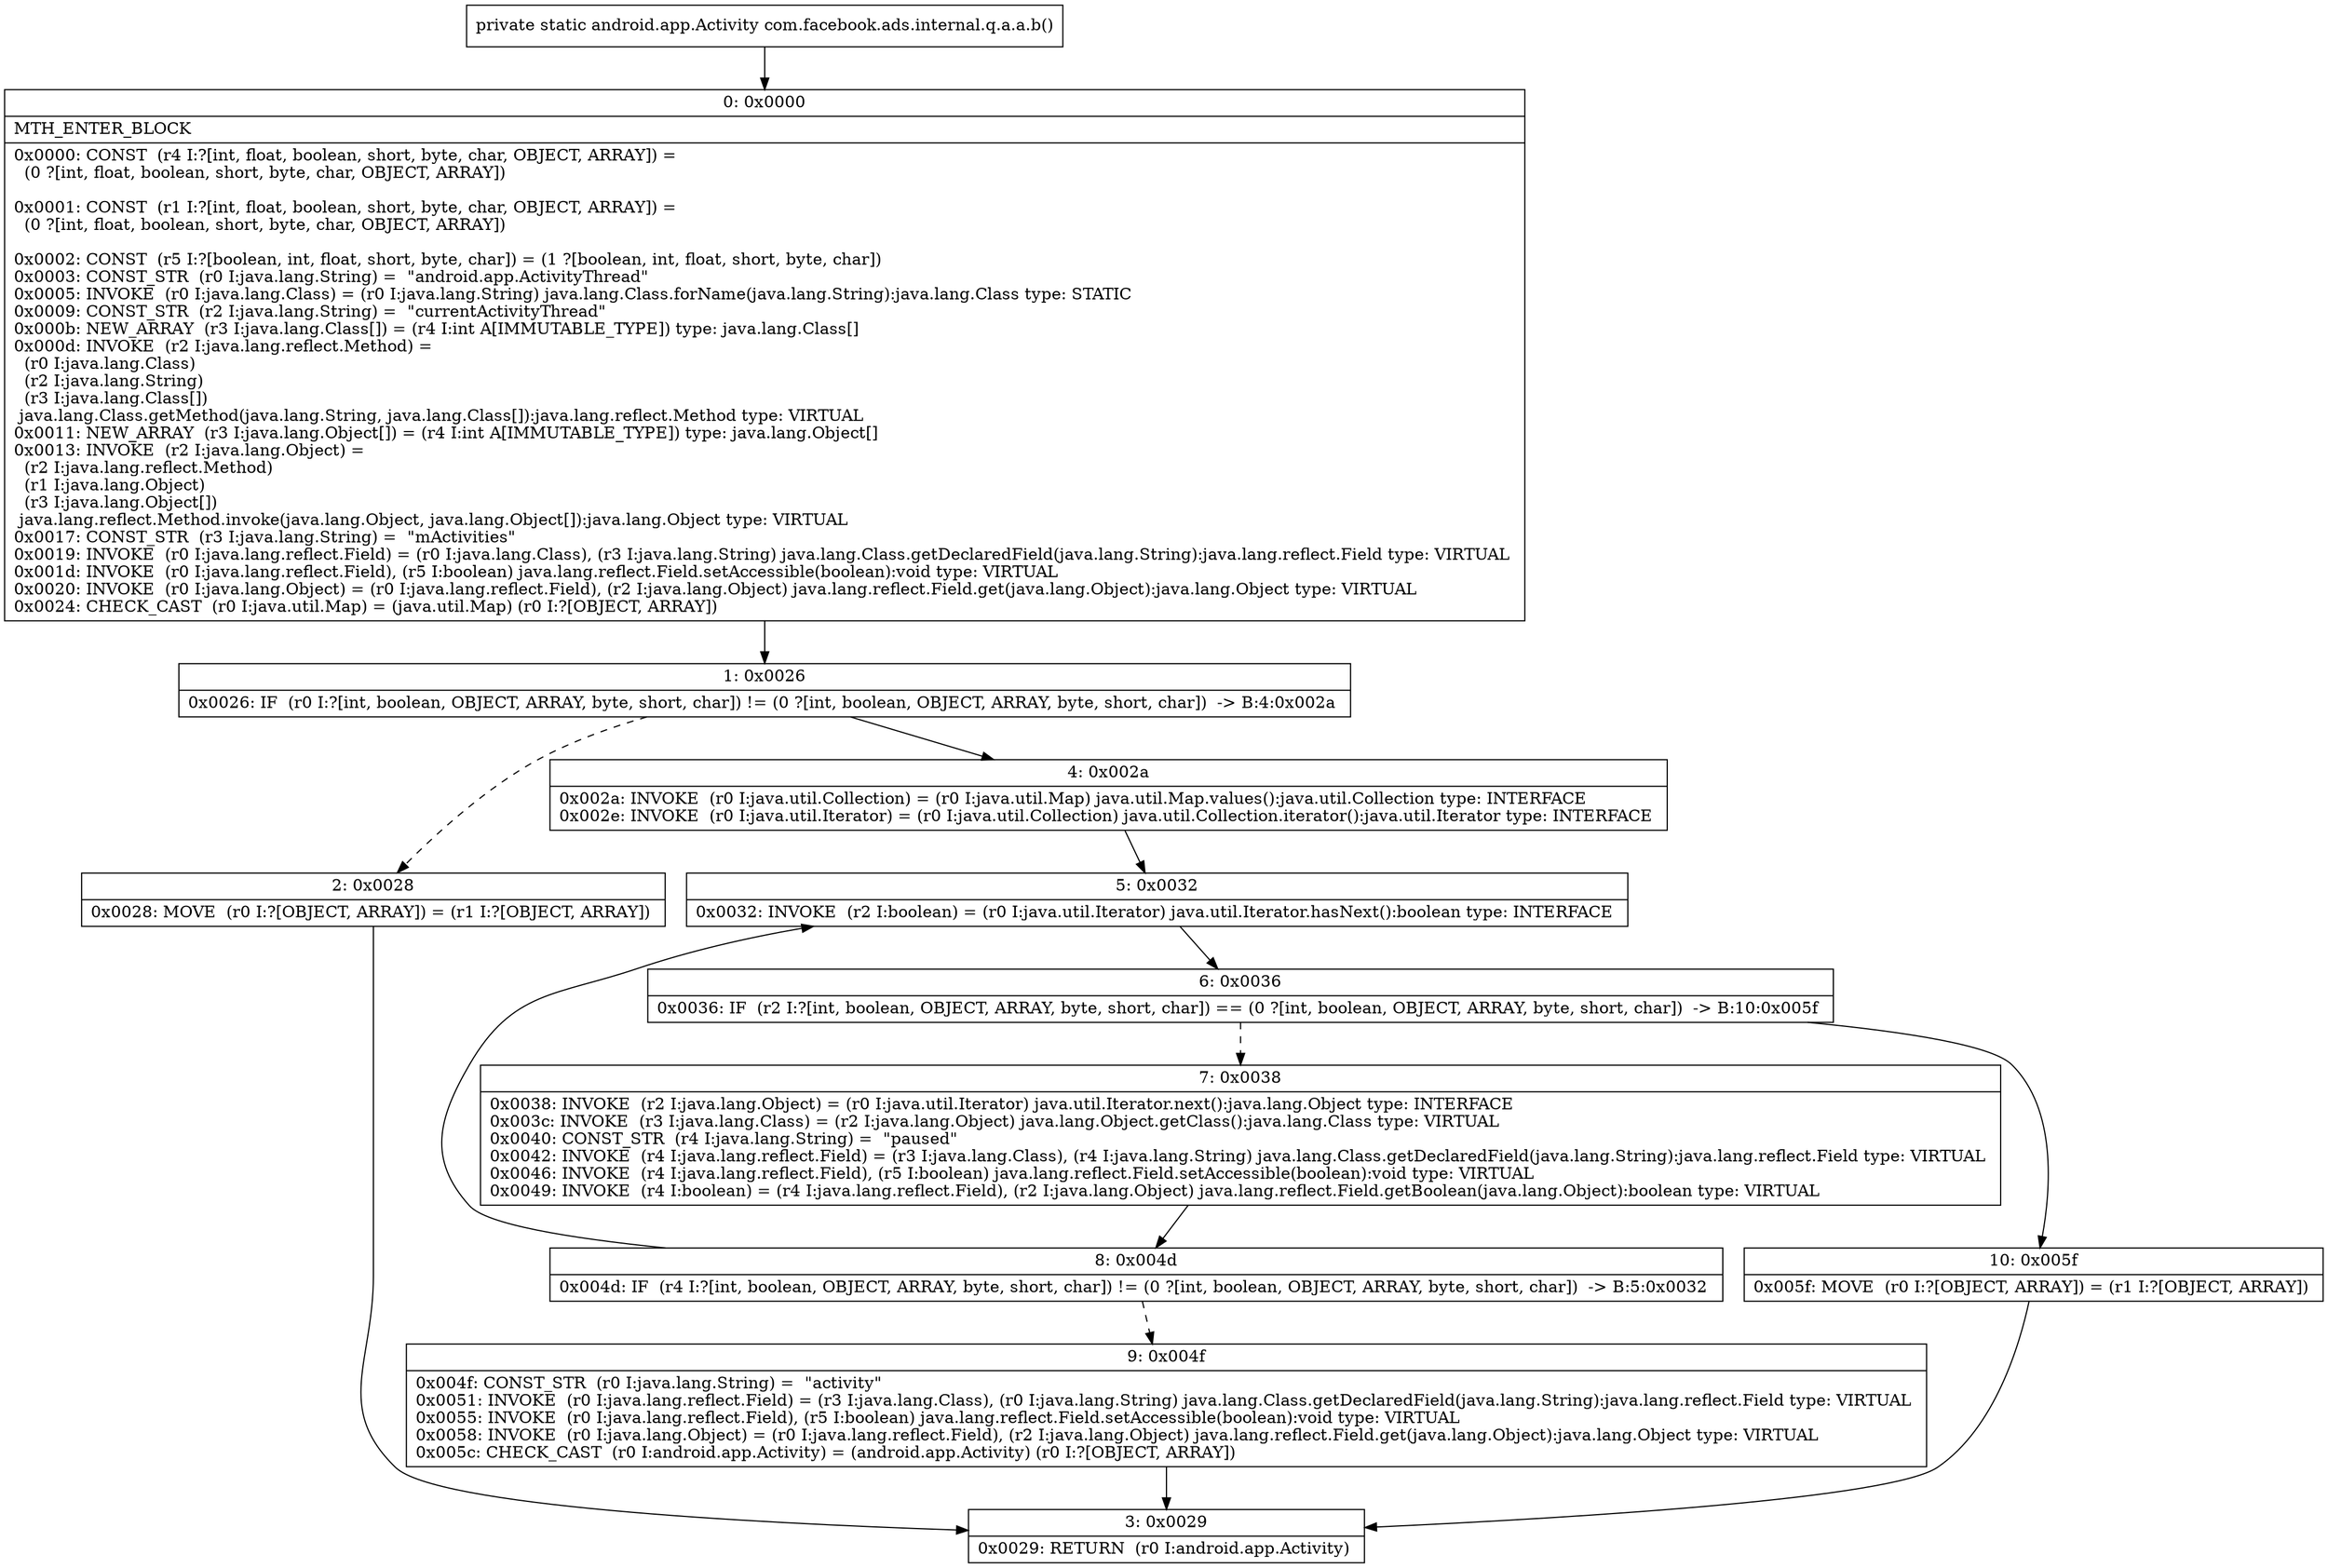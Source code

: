 digraph "CFG forcom.facebook.ads.internal.q.a.a.b()Landroid\/app\/Activity;" {
Node_0 [shape=record,label="{0\:\ 0x0000|MTH_ENTER_BLOCK\l|0x0000: CONST  (r4 I:?[int, float, boolean, short, byte, char, OBJECT, ARRAY]) = \l  (0 ?[int, float, boolean, short, byte, char, OBJECT, ARRAY])\l \l0x0001: CONST  (r1 I:?[int, float, boolean, short, byte, char, OBJECT, ARRAY]) = \l  (0 ?[int, float, boolean, short, byte, char, OBJECT, ARRAY])\l \l0x0002: CONST  (r5 I:?[boolean, int, float, short, byte, char]) = (1 ?[boolean, int, float, short, byte, char]) \l0x0003: CONST_STR  (r0 I:java.lang.String) =  \"android.app.ActivityThread\" \l0x0005: INVOKE  (r0 I:java.lang.Class) = (r0 I:java.lang.String) java.lang.Class.forName(java.lang.String):java.lang.Class type: STATIC \l0x0009: CONST_STR  (r2 I:java.lang.String) =  \"currentActivityThread\" \l0x000b: NEW_ARRAY  (r3 I:java.lang.Class[]) = (r4 I:int A[IMMUTABLE_TYPE]) type: java.lang.Class[] \l0x000d: INVOKE  (r2 I:java.lang.reflect.Method) = \l  (r0 I:java.lang.Class)\l  (r2 I:java.lang.String)\l  (r3 I:java.lang.Class[])\l java.lang.Class.getMethod(java.lang.String, java.lang.Class[]):java.lang.reflect.Method type: VIRTUAL \l0x0011: NEW_ARRAY  (r3 I:java.lang.Object[]) = (r4 I:int A[IMMUTABLE_TYPE]) type: java.lang.Object[] \l0x0013: INVOKE  (r2 I:java.lang.Object) = \l  (r2 I:java.lang.reflect.Method)\l  (r1 I:java.lang.Object)\l  (r3 I:java.lang.Object[])\l java.lang.reflect.Method.invoke(java.lang.Object, java.lang.Object[]):java.lang.Object type: VIRTUAL \l0x0017: CONST_STR  (r3 I:java.lang.String) =  \"mActivities\" \l0x0019: INVOKE  (r0 I:java.lang.reflect.Field) = (r0 I:java.lang.Class), (r3 I:java.lang.String) java.lang.Class.getDeclaredField(java.lang.String):java.lang.reflect.Field type: VIRTUAL \l0x001d: INVOKE  (r0 I:java.lang.reflect.Field), (r5 I:boolean) java.lang.reflect.Field.setAccessible(boolean):void type: VIRTUAL \l0x0020: INVOKE  (r0 I:java.lang.Object) = (r0 I:java.lang.reflect.Field), (r2 I:java.lang.Object) java.lang.reflect.Field.get(java.lang.Object):java.lang.Object type: VIRTUAL \l0x0024: CHECK_CAST  (r0 I:java.util.Map) = (java.util.Map) (r0 I:?[OBJECT, ARRAY]) \l}"];
Node_1 [shape=record,label="{1\:\ 0x0026|0x0026: IF  (r0 I:?[int, boolean, OBJECT, ARRAY, byte, short, char]) != (0 ?[int, boolean, OBJECT, ARRAY, byte, short, char])  \-\> B:4:0x002a \l}"];
Node_2 [shape=record,label="{2\:\ 0x0028|0x0028: MOVE  (r0 I:?[OBJECT, ARRAY]) = (r1 I:?[OBJECT, ARRAY]) \l}"];
Node_3 [shape=record,label="{3\:\ 0x0029|0x0029: RETURN  (r0 I:android.app.Activity) \l}"];
Node_4 [shape=record,label="{4\:\ 0x002a|0x002a: INVOKE  (r0 I:java.util.Collection) = (r0 I:java.util.Map) java.util.Map.values():java.util.Collection type: INTERFACE \l0x002e: INVOKE  (r0 I:java.util.Iterator) = (r0 I:java.util.Collection) java.util.Collection.iterator():java.util.Iterator type: INTERFACE \l}"];
Node_5 [shape=record,label="{5\:\ 0x0032|0x0032: INVOKE  (r2 I:boolean) = (r0 I:java.util.Iterator) java.util.Iterator.hasNext():boolean type: INTERFACE \l}"];
Node_6 [shape=record,label="{6\:\ 0x0036|0x0036: IF  (r2 I:?[int, boolean, OBJECT, ARRAY, byte, short, char]) == (0 ?[int, boolean, OBJECT, ARRAY, byte, short, char])  \-\> B:10:0x005f \l}"];
Node_7 [shape=record,label="{7\:\ 0x0038|0x0038: INVOKE  (r2 I:java.lang.Object) = (r0 I:java.util.Iterator) java.util.Iterator.next():java.lang.Object type: INTERFACE \l0x003c: INVOKE  (r3 I:java.lang.Class) = (r2 I:java.lang.Object) java.lang.Object.getClass():java.lang.Class type: VIRTUAL \l0x0040: CONST_STR  (r4 I:java.lang.String) =  \"paused\" \l0x0042: INVOKE  (r4 I:java.lang.reflect.Field) = (r3 I:java.lang.Class), (r4 I:java.lang.String) java.lang.Class.getDeclaredField(java.lang.String):java.lang.reflect.Field type: VIRTUAL \l0x0046: INVOKE  (r4 I:java.lang.reflect.Field), (r5 I:boolean) java.lang.reflect.Field.setAccessible(boolean):void type: VIRTUAL \l0x0049: INVOKE  (r4 I:boolean) = (r4 I:java.lang.reflect.Field), (r2 I:java.lang.Object) java.lang.reflect.Field.getBoolean(java.lang.Object):boolean type: VIRTUAL \l}"];
Node_8 [shape=record,label="{8\:\ 0x004d|0x004d: IF  (r4 I:?[int, boolean, OBJECT, ARRAY, byte, short, char]) != (0 ?[int, boolean, OBJECT, ARRAY, byte, short, char])  \-\> B:5:0x0032 \l}"];
Node_9 [shape=record,label="{9\:\ 0x004f|0x004f: CONST_STR  (r0 I:java.lang.String) =  \"activity\" \l0x0051: INVOKE  (r0 I:java.lang.reflect.Field) = (r3 I:java.lang.Class), (r0 I:java.lang.String) java.lang.Class.getDeclaredField(java.lang.String):java.lang.reflect.Field type: VIRTUAL \l0x0055: INVOKE  (r0 I:java.lang.reflect.Field), (r5 I:boolean) java.lang.reflect.Field.setAccessible(boolean):void type: VIRTUAL \l0x0058: INVOKE  (r0 I:java.lang.Object) = (r0 I:java.lang.reflect.Field), (r2 I:java.lang.Object) java.lang.reflect.Field.get(java.lang.Object):java.lang.Object type: VIRTUAL \l0x005c: CHECK_CAST  (r0 I:android.app.Activity) = (android.app.Activity) (r0 I:?[OBJECT, ARRAY]) \l}"];
Node_10 [shape=record,label="{10\:\ 0x005f|0x005f: MOVE  (r0 I:?[OBJECT, ARRAY]) = (r1 I:?[OBJECT, ARRAY]) \l}"];
MethodNode[shape=record,label="{private static android.app.Activity com.facebook.ads.internal.q.a.a.b() }"];
MethodNode -> Node_0;
Node_0 -> Node_1;
Node_1 -> Node_2[style=dashed];
Node_1 -> Node_4;
Node_2 -> Node_3;
Node_4 -> Node_5;
Node_5 -> Node_6;
Node_6 -> Node_7[style=dashed];
Node_6 -> Node_10;
Node_7 -> Node_8;
Node_8 -> Node_5;
Node_8 -> Node_9[style=dashed];
Node_9 -> Node_3;
Node_10 -> Node_3;
}

